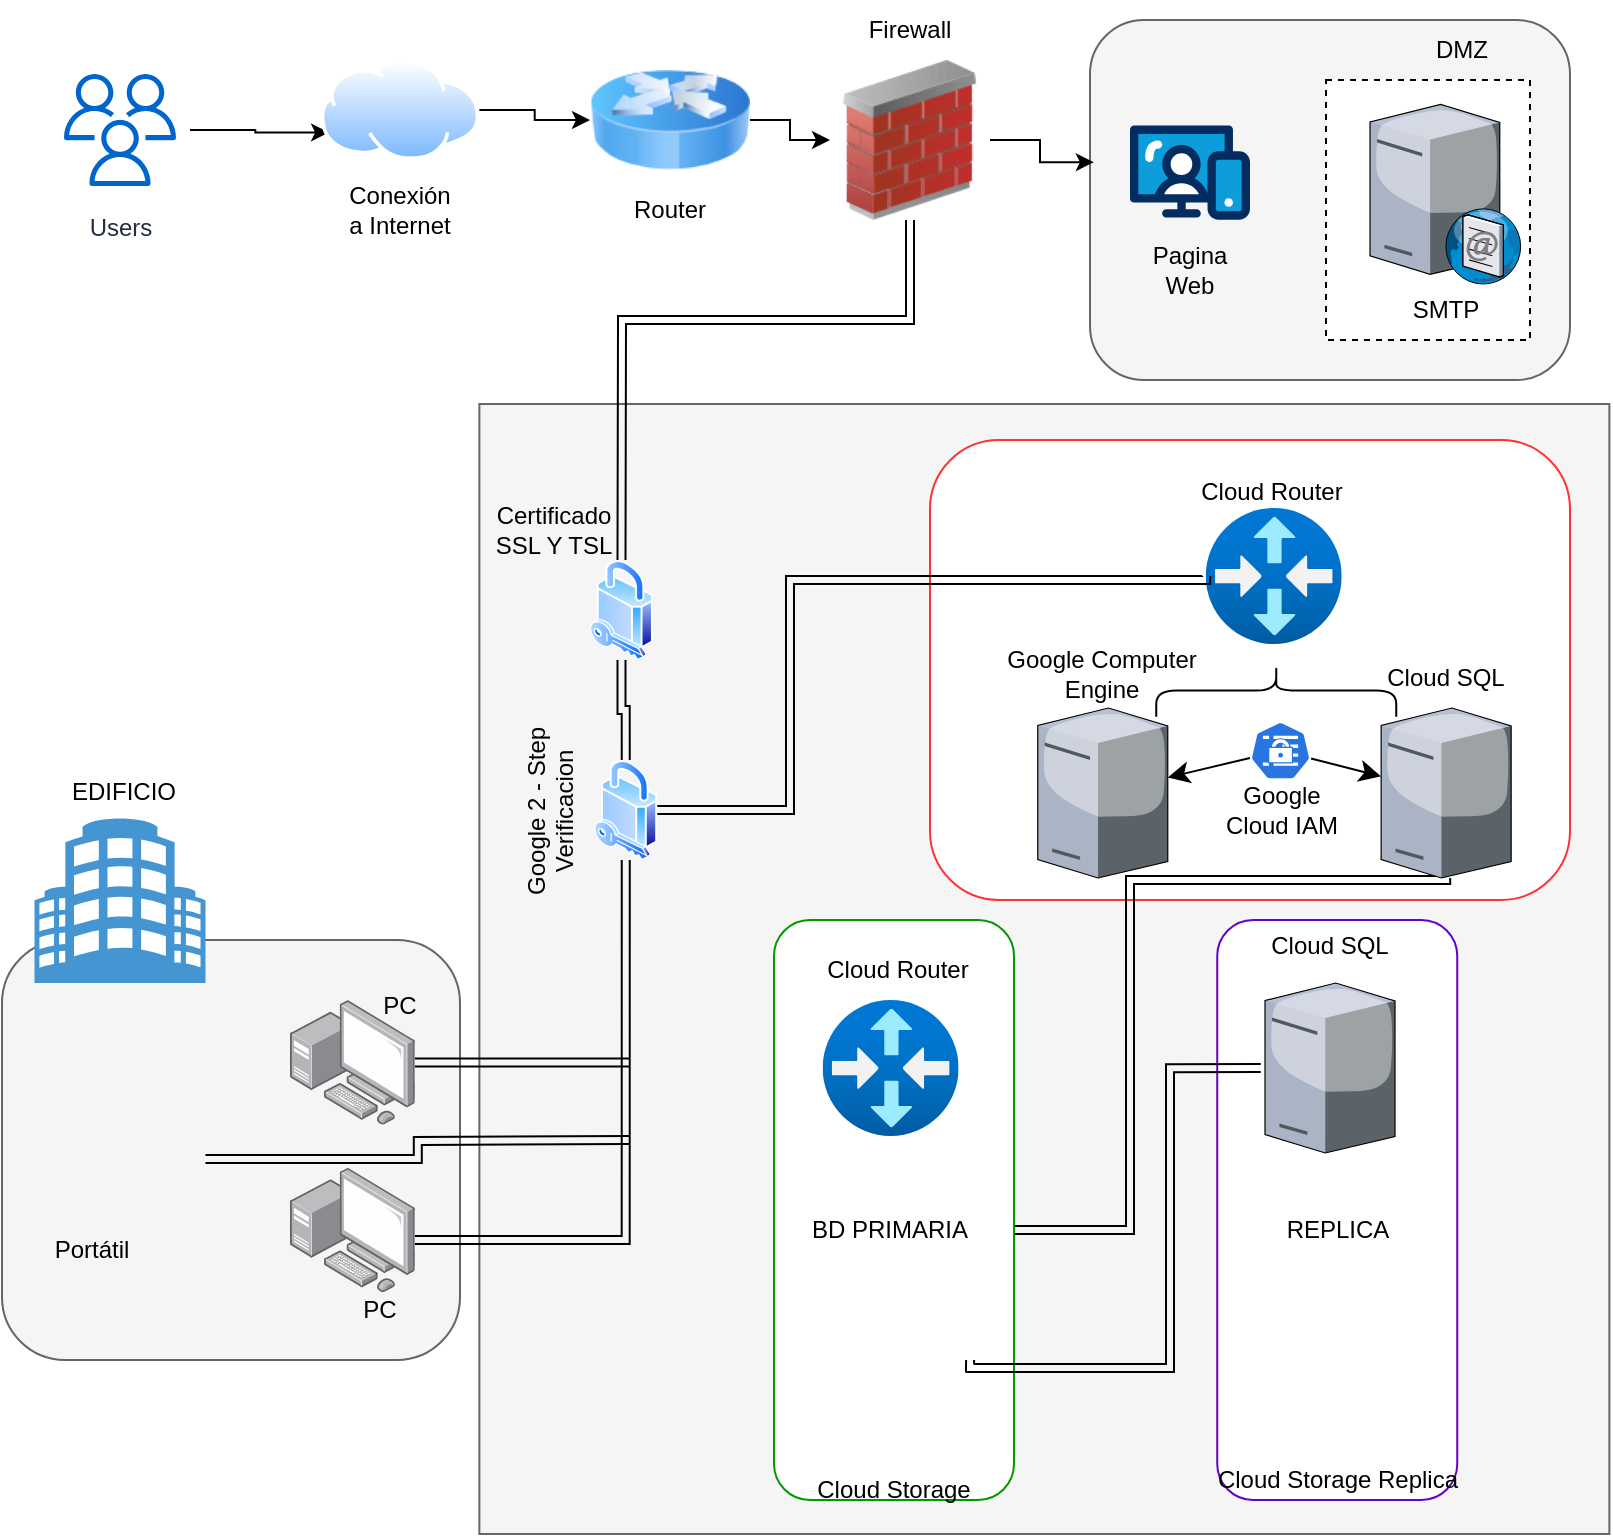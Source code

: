 <mxfile version="24.8.6" pages="2">
  <diagram name="Página-1" id="GUe3IvAtTGba9RbuYRWL">
    <mxGraphModel dx="1434" dy="788" grid="1" gridSize="10" guides="1" tooltips="1" connect="1" arrows="1" fold="1" page="1" pageScale="1" pageWidth="850" pageHeight="1100" math="0" shadow="0">
      <root>
        <mxCell id="0" />
        <mxCell id="1" parent="0" />
        <mxCell id="DaJ65z1MKH0cVFpXB1se-87" value="" style="whiteSpace=wrap;html=1;aspect=fixed;fillColor=#f5f5f5;strokeColor=#666666;fontColor=#333333;" parent="1" vertex="1">
          <mxGeometry x="274.69" y="322" width="565" height="565" as="geometry" />
        </mxCell>
        <mxCell id="DaJ65z1MKH0cVFpXB1se-86" value="" style="rounded=1;whiteSpace=wrap;html=1;strokeColor=#666666;fillColor=#f5f5f5;fontColor=#333333;" parent="1" vertex="1">
          <mxGeometry x="36" y="590" width="229" height="210" as="geometry" />
        </mxCell>
        <mxCell id="DaJ65z1MKH0cVFpXB1se-62" value="" style="rounded=1;whiteSpace=wrap;html=1;strokeColor=#6600CC;" parent="1" vertex="1">
          <mxGeometry x="643.62" y="580" width="120" height="290" as="geometry" />
        </mxCell>
        <mxCell id="DaJ65z1MKH0cVFpXB1se-61" value="" style="rounded=1;whiteSpace=wrap;html=1;strokeColor=#009900;" parent="1" vertex="1">
          <mxGeometry x="422" y="580" width="120" height="290" as="geometry" />
        </mxCell>
        <mxCell id="DaJ65z1MKH0cVFpXB1se-55" value="" style="rounded=1;whiteSpace=wrap;html=1;strokeColor=#FF3333;" parent="1" vertex="1">
          <mxGeometry x="500" y="340" width="320" height="230" as="geometry" />
        </mxCell>
        <mxCell id="DaJ65z1MKH0cVFpXB1se-15" value="" style="rounded=1;whiteSpace=wrap;html=1;strokeColor=#666666;fillColor=#f5f5f5;fontColor=#333333;" parent="1" vertex="1">
          <mxGeometry x="580" y="130" width="240" height="180" as="geometry" />
        </mxCell>
        <mxCell id="DaJ65z1MKH0cVFpXB1se-21" value="" style="rounded=0;whiteSpace=wrap;html=1;dashed=1;" parent="1" vertex="1">
          <mxGeometry x="698" y="160" width="102" height="130" as="geometry" />
        </mxCell>
        <mxCell id="DaJ65z1MKH0cVFpXB1se-10" style="edgeStyle=orthogonalEdgeStyle;rounded=0;orthogonalLoop=1;jettySize=auto;html=1;entryX=0;entryY=0.75;entryDx=0;entryDy=0;" parent="1" source="DaJ65z1MKH0cVFpXB1se-5" target="DaJ65z1MKH0cVFpXB1se-7" edge="1">
          <mxGeometry relative="1" as="geometry" />
        </mxCell>
        <mxCell id="DaJ65z1MKH0cVFpXB1se-5" value="Users" style="sketch=0;outlineConnect=0;fontColor=#232F3E;gradientColor=none;strokeColor=#0066CC;fillColor=#ffffff;dashed=0;verticalLabelPosition=bottom;verticalAlign=top;align=center;html=1;fontSize=12;fontStyle=0;aspect=fixed;shape=mxgraph.aws4.resourceIcon;resIcon=mxgraph.aws4.users;" parent="1" vertex="1">
          <mxGeometry x="60" y="150" width="70" height="70" as="geometry" />
        </mxCell>
        <mxCell id="DaJ65z1MKH0cVFpXB1se-11" style="edgeStyle=orthogonalEdgeStyle;rounded=0;orthogonalLoop=1;jettySize=auto;html=1;entryX=0;entryY=0.5;entryDx=0;entryDy=0;" parent="1" source="DaJ65z1MKH0cVFpXB1se-7" target="DaJ65z1MKH0cVFpXB1se-9" edge="1">
          <mxGeometry relative="1" as="geometry" />
        </mxCell>
        <mxCell id="DaJ65z1MKH0cVFpXB1se-7" value="" style="image;aspect=fixed;perimeter=ellipsePerimeter;html=1;align=center;shadow=0;dashed=0;spacingTop=3;image=img/lib/active_directory/internet_cloud.svg;" parent="1" vertex="1">
          <mxGeometry x="195.32" y="150" width="79.37" height="50" as="geometry" />
        </mxCell>
        <mxCell id="DaJ65z1MKH0cVFpXB1se-8" value="Conexión a Internet" style="text;html=1;align=center;verticalAlign=middle;whiteSpace=wrap;rounded=0;" parent="1" vertex="1">
          <mxGeometry x="205" y="210" width="60" height="30" as="geometry" />
        </mxCell>
        <mxCell id="DaJ65z1MKH0cVFpXB1se-63" style="edgeStyle=orthogonalEdgeStyle;rounded=0;orthogonalLoop=1;jettySize=auto;html=1;" parent="1" source="DaJ65z1MKH0cVFpXB1se-9" target="DaJ65z1MKH0cVFpXB1se-12" edge="1">
          <mxGeometry relative="1" as="geometry" />
        </mxCell>
        <mxCell id="DaJ65z1MKH0cVFpXB1se-9" value="" style="image;html=1;image=img/lib/clip_art/networking/Router_Icon_128x128.png" parent="1" vertex="1">
          <mxGeometry x="330" y="140" width="80" height="80" as="geometry" />
        </mxCell>
        <mxCell id="DaJ65z1MKH0cVFpXB1se-67" style="edgeStyle=orthogonalEdgeStyle;rounded=0;orthogonalLoop=1;jettySize=auto;html=1;shape=link;exitX=0.5;exitY=1;exitDx=0;exitDy=0;" parent="1" source="DaJ65z1MKH0cVFpXB1se-12" target="DaJ65z1MKH0cVFpXB1se-28" edge="1">
          <mxGeometry relative="1" as="geometry">
            <Array as="points">
              <mxPoint x="490" y="280" />
              <mxPoint x="346" y="280" />
            </Array>
            <mxPoint x="409.9" y="346.91" as="sourcePoint" />
          </mxGeometry>
        </mxCell>
        <mxCell id="DaJ65z1MKH0cVFpXB1se-12" value="" style="image;html=1;image=img/lib/clip_art/networking/Firewall_02_128x128.png" parent="1" vertex="1">
          <mxGeometry x="450" y="150" width="80" height="80" as="geometry" />
        </mxCell>
        <mxCell id="DaJ65z1MKH0cVFpXB1se-14" value="" style="verticalLabelPosition=bottom;aspect=fixed;html=1;shape=mxgraph.salesforce.web;" parent="1" vertex="1">
          <mxGeometry x="600" y="182.6" width="60" height="47.4" as="geometry" />
        </mxCell>
        <mxCell id="DaJ65z1MKH0cVFpXB1se-16" value="Pagina Web" style="text;html=1;align=center;verticalAlign=middle;whiteSpace=wrap;rounded=0;" parent="1" vertex="1">
          <mxGeometry x="600" y="240" width="60" height="30" as="geometry" />
        </mxCell>
        <mxCell id="DaJ65z1MKH0cVFpXB1se-17" value="" style="verticalLabelPosition=bottom;sketch=0;aspect=fixed;html=1;verticalAlign=top;strokeColor=none;align=center;outlineConnect=0;shape=mxgraph.citrix.smtp_server;" parent="1" vertex="1">
          <mxGeometry x="720" y="170" width="76" height="92" as="geometry" />
        </mxCell>
        <mxCell id="DaJ65z1MKH0cVFpXB1se-18" style="edgeStyle=orthogonalEdgeStyle;rounded=0;orthogonalLoop=1;jettySize=auto;html=1;entryX=0.008;entryY=0.395;entryDx=0;entryDy=0;entryPerimeter=0;" parent="1" source="DaJ65z1MKH0cVFpXB1se-12" target="DaJ65z1MKH0cVFpXB1se-15" edge="1">
          <mxGeometry relative="1" as="geometry" />
        </mxCell>
        <mxCell id="DaJ65z1MKH0cVFpXB1se-19" value="Router" style="text;html=1;align=center;verticalAlign=middle;whiteSpace=wrap;rounded=0;" parent="1" vertex="1">
          <mxGeometry x="340" y="210" width="60" height="30" as="geometry" />
        </mxCell>
        <mxCell id="DaJ65z1MKH0cVFpXB1se-20" value="Firewall" style="text;html=1;align=center;verticalAlign=middle;whiteSpace=wrap;rounded=0;" parent="1" vertex="1">
          <mxGeometry x="460" y="120" width="60" height="30" as="geometry" />
        </mxCell>
        <mxCell id="DaJ65z1MKH0cVFpXB1se-22" value="SMTP" style="text;html=1;align=center;verticalAlign=middle;whiteSpace=wrap;rounded=0;" parent="1" vertex="1">
          <mxGeometry x="728" y="260" width="60" height="30" as="geometry" />
        </mxCell>
        <mxCell id="DaJ65z1MKH0cVFpXB1se-23" value="DMZ" style="text;html=1;align=center;verticalAlign=middle;whiteSpace=wrap;rounded=0;" parent="1" vertex="1">
          <mxGeometry x="736" y="130" width="60" height="30" as="geometry" />
        </mxCell>
        <mxCell id="DaJ65z1MKH0cVFpXB1se-68" style="edgeStyle=orthogonalEdgeStyle;rounded=0;orthogonalLoop=1;jettySize=auto;html=1;shape=link;" parent="1" source="DaJ65z1MKH0cVFpXB1se-28" target="DaJ65z1MKH0cVFpXB1se-35" edge="1">
          <mxGeometry relative="1" as="geometry" />
        </mxCell>
        <mxCell id="DaJ65z1MKH0cVFpXB1se-28" value="" style="image;aspect=fixed;perimeter=ellipsePerimeter;html=1;align=center;shadow=0;dashed=0;spacingTop=3;image=img/lib/active_directory/security.svg;" parent="1" vertex="1">
          <mxGeometry x="330" y="400" width="31.5" height="50" as="geometry" />
        </mxCell>
        <mxCell id="DaJ65z1MKH0cVFpXB1se-29" value="Certificado SSL Y TSL" style="text;html=1;align=center;verticalAlign=middle;whiteSpace=wrap;rounded=0;" parent="1" vertex="1">
          <mxGeometry x="280" y="370" width="64.25" height="30" as="geometry" />
        </mxCell>
        <mxCell id="DaJ65z1MKH0cVFpXB1se-90" style="edgeStyle=orthogonalEdgeStyle;rounded=0;orthogonalLoop=1;jettySize=auto;html=1;shape=link;" parent="1" source="DaJ65z1MKH0cVFpXB1se-35" target="DaJ65z1MKH0cVFpXB1se-78" edge="1">
          <mxGeometry relative="1" as="geometry">
            <Array as="points">
              <mxPoint x="348" y="740" />
            </Array>
          </mxGeometry>
        </mxCell>
        <mxCell id="DaJ65z1MKH0cVFpXB1se-35" value="" style="image;aspect=fixed;perimeter=ellipsePerimeter;html=1;align=center;shadow=0;dashed=0;spacingTop=3;image=img/lib/active_directory/security.svg;" parent="1" vertex="1">
          <mxGeometry x="332.13" y="500" width="31.5" height="50" as="geometry" />
        </mxCell>
        <mxCell id="DaJ65z1MKH0cVFpXB1se-36" value="Google 2 - Step Verificacion&lt;div&gt;&lt;br&gt;&lt;/div&gt;" style="text;html=1;align=center;verticalAlign=middle;whiteSpace=wrap;rounded=0;rotation=-90;" parent="1" vertex="1">
          <mxGeometry x="255.32" y="510" width="124.25" height="30" as="geometry" />
        </mxCell>
        <mxCell id="DaJ65z1MKH0cVFpXB1se-41" value="" style="image;aspect=fixed;html=1;points=[];align=center;fontSize=12;image=img/lib/azure2/networking/Virtual_Router.svg;" parent="1" vertex="1">
          <mxGeometry x="637.87" y="374" width="68" height="68" as="geometry" />
        </mxCell>
        <mxCell id="DaJ65z1MKH0cVFpXB1se-70" style="edgeStyle=orthogonalEdgeStyle;rounded=0;orthogonalLoop=1;jettySize=auto;html=1;entryX=1;entryY=0.5;entryDx=0;entryDy=0;shape=link;" parent="1" target="DaJ65z1MKH0cVFpXB1se-52" edge="1" source="DaJ65z1MKH0cVFpXB1se-75">
          <mxGeometry relative="1" as="geometry">
            <mxPoint x="643.75" y="504.294" as="sourcePoint" />
            <Array as="points">
              <mxPoint x="758" y="560" />
              <mxPoint x="600" y="560" />
              <mxPoint x="600" y="735" />
            </Array>
          </mxGeometry>
        </mxCell>
        <mxCell id="DaJ65z1MKH0cVFpXB1se-43" value="" style="image;aspect=fixed;html=1;points=[];align=center;fontSize=12;image=img/lib/azure2/networking/Virtual_Router.svg;" parent="1" vertex="1">
          <mxGeometry x="446.32" y="620" width="68" height="68" as="geometry" />
        </mxCell>
        <mxCell id="DaJ65z1MKH0cVFpXB1se-45" value="Google Computer Engine" style="text;html=1;align=center;verticalAlign=middle;whiteSpace=wrap;rounded=0;" parent="1" vertex="1">
          <mxGeometry x="524.45" y="442" width="123.87" height="30" as="geometry" />
        </mxCell>
        <mxCell id="DaJ65z1MKH0cVFpXB1se-46" value="Cloud SQL" style="text;html=1;align=center;verticalAlign=middle;whiteSpace=wrap;rounded=0;" parent="1" vertex="1">
          <mxGeometry x="696.13" y="444" width="123.87" height="30" as="geometry" />
        </mxCell>
        <mxCell id="DaJ65z1MKH0cVFpXB1se-50" value="" style="shape=image;html=1;verticalAlign=top;verticalLabelPosition=bottom;labelBackgroundColor=#ffffff;imageAspect=0;aspect=fixed;image=https://cdn1.iconfinder.com/data/icons/unicons-line-vol-2/24/database-128.png;strokeColor=#0066CC;" parent="1" vertex="1">
          <mxGeometry x="422" y="740" width="128" height="128" as="geometry" />
        </mxCell>
        <mxCell id="DaJ65z1MKH0cVFpXB1se-52" value="BD PRIMARIA" style="text;html=1;align=center;verticalAlign=middle;whiteSpace=wrap;rounded=0;" parent="1" vertex="1">
          <mxGeometry x="418.39" y="720" width="123.87" height="30" as="geometry" />
        </mxCell>
        <mxCell id="DaJ65z1MKH0cVFpXB1se-53" value="" style="shape=image;html=1;verticalAlign=top;verticalLabelPosition=bottom;labelBackgroundColor=#ffffff;imageAspect=0;aspect=fixed;image=https://cdn1.iconfinder.com/data/icons/unicons-line-vol-2/24/database-128.png;strokeColor=#0066CC;" parent="1" vertex="1">
          <mxGeometry x="639.62" y="740" width="128" height="128" as="geometry" />
        </mxCell>
        <mxCell id="DaJ65z1MKH0cVFpXB1se-56" value="REPLICA" style="text;html=1;align=center;verticalAlign=middle;whiteSpace=wrap;rounded=0;" parent="1" vertex="1">
          <mxGeometry x="641.69" y="720" width="123.87" height="30" as="geometry" />
        </mxCell>
        <mxCell id="DaJ65z1MKH0cVFpXB1se-57" value="Cloud Router" style="text;html=1;align=center;verticalAlign=middle;whiteSpace=wrap;rounded=0;" parent="1" vertex="1">
          <mxGeometry x="422" y="590" width="123.87" height="30" as="geometry" />
        </mxCell>
        <mxCell id="DaJ65z1MKH0cVFpXB1se-58" value="Cloud Router" style="text;html=1;align=center;verticalAlign=middle;whiteSpace=wrap;rounded=0;" parent="1" vertex="1">
          <mxGeometry x="609.13" y="351" width="123.87" height="30" as="geometry" />
        </mxCell>
        <mxCell id="DaJ65z1MKH0cVFpXB1se-59" value="Cloud SQL" style="text;html=1;align=center;verticalAlign=middle;whiteSpace=wrap;rounded=0;" parent="1" vertex="1">
          <mxGeometry x="638.07" y="577.75" width="123.87" height="30" as="geometry" />
        </mxCell>
        <mxCell id="DaJ65z1MKH0cVFpXB1se-69" style="edgeStyle=orthogonalEdgeStyle;rounded=0;orthogonalLoop=1;jettySize=auto;html=1;entryX=0.004;entryY=0.5;entryDx=0;entryDy=0;entryPerimeter=0;shape=link;" parent="1" source="DaJ65z1MKH0cVFpXB1se-35" target="DaJ65z1MKH0cVFpXB1se-41" edge="1">
          <mxGeometry relative="1" as="geometry">
            <Array as="points">
              <mxPoint x="430" y="525" />
              <mxPoint x="430" y="410" />
              <mxPoint x="638" y="410" />
            </Array>
          </mxGeometry>
        </mxCell>
        <mxCell id="DaJ65z1MKH0cVFpXB1se-73" style="edgeStyle=orthogonalEdgeStyle;rounded=0;orthogonalLoop=1;jettySize=auto;html=1;entryX=0.766;entryY=0.469;entryDx=0;entryDy=0;entryPerimeter=0;shape=link;" parent="1" target="DaJ65z1MKH0cVFpXB1se-50" edge="1">
          <mxGeometry relative="1" as="geometry">
            <mxPoint x="665.37" y="654.059" as="sourcePoint" />
            <Array as="points">
              <mxPoint x="620" y="654" />
              <mxPoint x="620" y="804" />
              <mxPoint x="520" y="804" />
            </Array>
          </mxGeometry>
        </mxCell>
        <mxCell id="DaJ65z1MKH0cVFpXB1se-74" value="" style="verticalLabelPosition=bottom;sketch=0;aspect=fixed;html=1;verticalAlign=top;strokeColor=none;align=center;outlineConnect=0;shape=mxgraph.citrix.tower_server;" parent="1" vertex="1">
          <mxGeometry x="553.88" y="474" width="65" height="85" as="geometry" />
        </mxCell>
        <mxCell id="DaJ65z1MKH0cVFpXB1se-75" value="" style="verticalLabelPosition=bottom;sketch=0;aspect=fixed;html=1;verticalAlign=top;strokeColor=none;align=center;outlineConnect=0;shape=mxgraph.citrix.tower_server;" parent="1" vertex="1">
          <mxGeometry x="725.57" y="474" width="65" height="85" as="geometry" />
        </mxCell>
        <mxCell id="DaJ65z1MKH0cVFpXB1se-76" value="" style="verticalLabelPosition=bottom;sketch=0;aspect=fixed;html=1;verticalAlign=top;strokeColor=none;align=center;outlineConnect=0;shape=mxgraph.citrix.tower_server;" parent="1" vertex="1">
          <mxGeometry x="667.5" y="611.5" width="65" height="85" as="geometry" />
        </mxCell>
        <mxCell id="DaJ65z1MKH0cVFpXB1se-78" value="" style="image;points=[];aspect=fixed;html=1;align=center;shadow=0;dashed=0;image=img/lib/allied_telesis/computer_and_terminals/Personal_Computer_with_Server.svg;" parent="1" vertex="1">
          <mxGeometry x="180" y="703.8" width="62.4" height="62.4" as="geometry" />
        </mxCell>
        <mxCell id="DaJ65z1MKH0cVFpXB1se-91" style="edgeStyle=orthogonalEdgeStyle;rounded=0;orthogonalLoop=1;jettySize=auto;html=1;shape=link;" parent="1" source="DaJ65z1MKH0cVFpXB1se-79" edge="1">
          <mxGeometry relative="1" as="geometry">
            <mxPoint x="350" y="651.2" as="targetPoint" />
          </mxGeometry>
        </mxCell>
        <mxCell id="DaJ65z1MKH0cVFpXB1se-79" value="" style="image;points=[];aspect=fixed;html=1;align=center;shadow=0;dashed=0;image=img/lib/allied_telesis/computer_and_terminals/Personal_Computer_with_Server.svg;" parent="1" vertex="1">
          <mxGeometry x="180.0" y="620" width="62.4" height="62.4" as="geometry" />
        </mxCell>
        <mxCell id="DaJ65z1MKH0cVFpXB1se-92" style="edgeStyle=orthogonalEdgeStyle;rounded=0;orthogonalLoop=1;jettySize=auto;html=1;shape=link;" parent="1" source="DaJ65z1MKH0cVFpXB1se-82" edge="1">
          <mxGeometry relative="1" as="geometry">
            <mxPoint x="350" y="690" as="targetPoint" />
          </mxGeometry>
        </mxCell>
        <mxCell id="DaJ65z1MKH0cVFpXB1se-82" value="" style="shape=image;html=1;verticalAlign=top;verticalLabelPosition=bottom;labelBackgroundColor=#ffffff;imageAspect=0;aspect=fixed;image=https://cdn2.iconfinder.com/data/icons/whcompare-isometric-web-hosting-servers/50/web-browser-on-laptop-128.png" parent="1" vertex="1">
          <mxGeometry x="56.75" y="659" width="81" height="81" as="geometry" />
        </mxCell>
        <mxCell id="DaJ65z1MKH0cVFpXB1se-83" value="PC" style="text;html=1;align=center;verticalAlign=middle;whiteSpace=wrap;rounded=0;" parent="1" vertex="1">
          <mxGeometry x="205" y="607.75" width="60" height="30" as="geometry" />
        </mxCell>
        <mxCell id="DaJ65z1MKH0cVFpXB1se-84" value="PC" style="text;html=1;align=center;verticalAlign=middle;whiteSpace=wrap;rounded=0;" parent="1" vertex="1">
          <mxGeometry x="195.32" y="760" width="60" height="30" as="geometry" />
        </mxCell>
        <mxCell id="DaJ65z1MKH0cVFpXB1se-85" value="Portátil" style="text;html=1;align=center;verticalAlign=middle;whiteSpace=wrap;rounded=0;" parent="1" vertex="1">
          <mxGeometry x="50.5" y="730" width="60" height="30" as="geometry" />
        </mxCell>
        <mxCell id="DaJ65z1MKH0cVFpXB1se-88" value="" style="shadow=0;dashed=0;html=1;strokeColor=none;fillColor=#4495D1;labelPosition=center;verticalLabelPosition=bottom;verticalAlign=top;align=center;outlineConnect=0;shape=mxgraph.veeam.building;" parent="1" vertex="1">
          <mxGeometry x="52.25" y="529.3" width="85.5" height="82.2" as="geometry" />
        </mxCell>
        <mxCell id="DaJ65z1MKH0cVFpXB1se-89" value="EDIFICIO" style="text;html=1;align=center;verticalAlign=middle;whiteSpace=wrap;rounded=0;" parent="1" vertex="1">
          <mxGeometry x="67" y="501.3" width="60" height="30" as="geometry" />
        </mxCell>
        <mxCell id="6h70fP6vyGC8MMRDD_9y-1" value="" style="shape=curlyBracket;whiteSpace=wrap;html=1;rounded=1;flipH=1;labelPosition=right;verticalLabelPosition=middle;align=left;verticalAlign=middle;rotation=-90;" vertex="1" parent="1">
          <mxGeometry x="660" y="405.3" width="26.26" height="120" as="geometry" />
        </mxCell>
        <mxCell id="6h70fP6vyGC8MMRDD_9y-3" value="Cloud Storage" style="text;html=1;align=center;verticalAlign=middle;whiteSpace=wrap;rounded=0;" vertex="1" parent="1">
          <mxGeometry x="420.07" y="850" width="123.87" height="30" as="geometry" />
        </mxCell>
        <mxCell id="6h70fP6vyGC8MMRDD_9y-4" value="Cloud Storage Replica" style="text;html=1;align=center;verticalAlign=middle;whiteSpace=wrap;rounded=0;" vertex="1" parent="1">
          <mxGeometry x="641.75" y="845" width="123.87" height="30" as="geometry" />
        </mxCell>
        <mxCell id="6h70fP6vyGC8MMRDD_9y-7" value="Google Cloud IAM" style="text;html=1;align=center;verticalAlign=middle;whiteSpace=wrap;rounded=0;" vertex="1" parent="1">
          <mxGeometry x="645.87" y="510.0" width="60" height="30" as="geometry" />
        </mxCell>
        <mxCell id="6h70fP6vyGC8MMRDD_9y-20" style="edgeStyle=none;curved=1;rounded=0;orthogonalLoop=1;jettySize=auto;html=1;fontSize=12;startSize=8;endSize=8;" edge="1" parent="1" source="6h70fP6vyGC8MMRDD_9y-15" target="DaJ65z1MKH0cVFpXB1se-75">
          <mxGeometry relative="1" as="geometry" />
        </mxCell>
        <mxCell id="6h70fP6vyGC8MMRDD_9y-21" style="edgeStyle=none;curved=1;rounded=0;orthogonalLoop=1;jettySize=auto;html=1;fontSize=12;startSize=8;endSize=8;" edge="1" parent="1" source="6h70fP6vyGC8MMRDD_9y-15" target="DaJ65z1MKH0cVFpXB1se-74">
          <mxGeometry relative="1" as="geometry" />
        </mxCell>
        <mxCell id="6h70fP6vyGC8MMRDD_9y-15" value="" style="aspect=fixed;sketch=0;html=1;dashed=0;whitespace=wrap;verticalLabelPosition=bottom;verticalAlign=top;fillColor=#2875E2;strokeColor=#ffffff;points=[[0.005,0.63,0],[0.1,0.2,0],[0.9,0.2,0],[0.5,0,0],[0.995,0.63,0],[0.72,0.99,0],[0.5,1,0],[0.28,0.99,0]];shape=mxgraph.kubernetes.icon2;prIcon=secret" vertex="1" parent="1">
          <mxGeometry x="660" y="480.7" width="30.52" height="29.3" as="geometry" />
        </mxCell>
      </root>
    </mxGraphModel>
  </diagram>
  <diagram id="pBMpxZ_bNgmdJY4VrNpb" name="Página-2">
    <mxGraphModel grid="0" page="0" gridSize="10" guides="1" tooltips="1" connect="1" arrows="1" fold="1" pageScale="1" pageWidth="850" pageHeight="1100" math="0" shadow="0">
      <root>
        <mxCell id="0" />
        <mxCell id="1" parent="0" />
      </root>
    </mxGraphModel>
  </diagram>
</mxfile>
